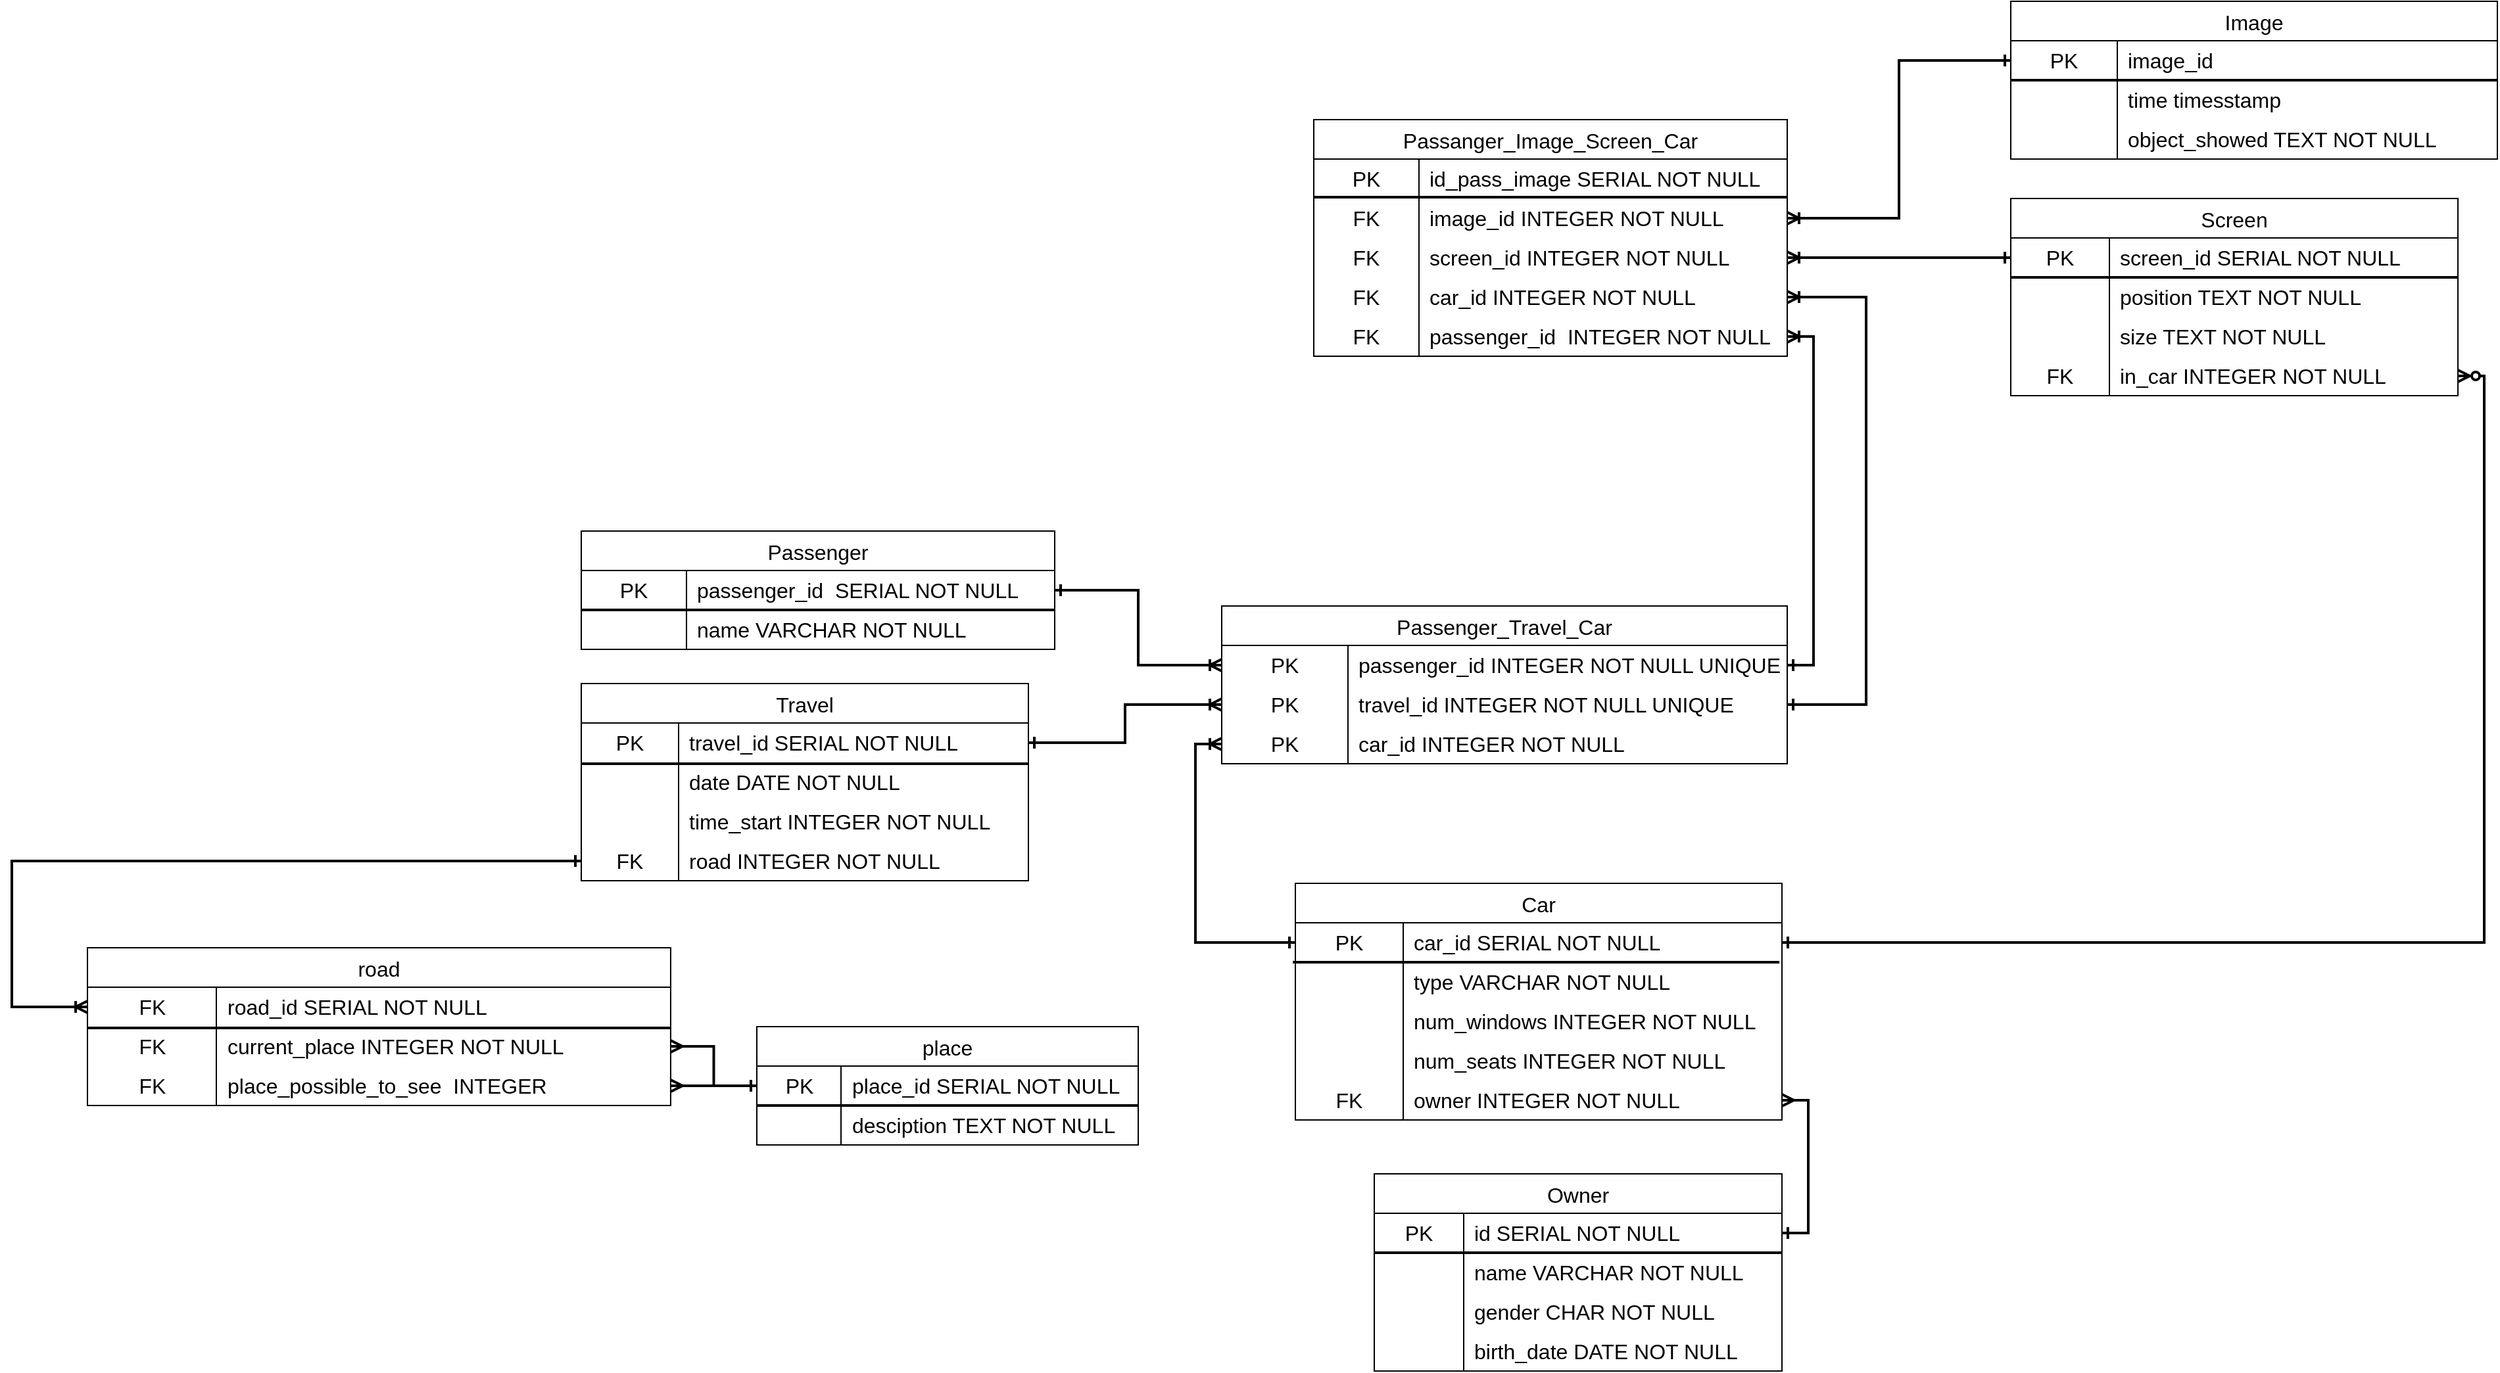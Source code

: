 <mxfile version="26.1.1">
  <diagram id="C5RBs43oDa-KdzZeNtuy" name="Page-1">
    <mxGraphModel dx="3563" dy="2204" grid="1" gridSize="10" guides="1" tooltips="1" connect="1" arrows="1" fold="1" page="1" pageScale="1" pageWidth="827" pageHeight="1169" math="0" shadow="0">
      <root>
        <mxCell id="WIyWlLk6GJQsqaUBKTNV-0" />
        <mxCell id="WIyWlLk6GJQsqaUBKTNV-1" parent="WIyWlLk6GJQsqaUBKTNV-0" />
        <mxCell id="iPoyVzdUT_Glv2zfnzg3-1" value="Owner" style="shape=table;startSize=30;container=1;collapsible=0;childLayout=tableLayout;fixedRows=1;rowLines=0;fontStyle=0;strokeColor=default;fontSize=16;" parent="WIyWlLk6GJQsqaUBKTNV-1" vertex="1">
          <mxGeometry x="-234" y="442" width="310" height="150" as="geometry" />
        </mxCell>
        <mxCell id="iPoyVzdUT_Glv2zfnzg3-2" value="" style="shape=tableRow;horizontal=0;startSize=0;swimlaneHead=0;swimlaneBody=0;top=0;left=0;bottom=0;right=0;collapsible=0;dropTarget=0;fillColor=none;points=[[0,0.5],[1,0.5]];portConstraint=eastwest;strokeColor=inherit;fontSize=16;" parent="iPoyVzdUT_Glv2zfnzg3-1" vertex="1">
          <mxGeometry y="30" width="310" height="30" as="geometry" />
        </mxCell>
        <mxCell id="iPoyVzdUT_Glv2zfnzg3-3" value="PK" style="shape=partialRectangle;html=1;whiteSpace=wrap;connectable=0;fillColor=none;top=0;left=0;bottom=0;right=0;overflow=hidden;pointerEvents=1;strokeColor=inherit;fontSize=16;" parent="iPoyVzdUT_Glv2zfnzg3-2" vertex="1">
          <mxGeometry width="68" height="30" as="geometry">
            <mxRectangle width="68" height="30" as="alternateBounds" />
          </mxGeometry>
        </mxCell>
        <mxCell id="iPoyVzdUT_Glv2zfnzg3-4" value="id SERIAL NOT NULL" style="shape=partialRectangle;html=1;whiteSpace=wrap;connectable=0;fillColor=none;top=0;left=0;bottom=0;right=0;align=left;spacingLeft=6;overflow=hidden;strokeColor=inherit;fontSize=16;" parent="iPoyVzdUT_Glv2zfnzg3-2" vertex="1">
          <mxGeometry x="68" width="242" height="30" as="geometry">
            <mxRectangle width="242" height="30" as="alternateBounds" />
          </mxGeometry>
        </mxCell>
        <mxCell id="iPoyVzdUT_Glv2zfnzg3-5" value="" style="shape=tableRow;horizontal=0;startSize=0;swimlaneHead=0;swimlaneBody=0;top=0;left=0;bottom=0;right=0;collapsible=0;dropTarget=0;fillColor=none;points=[[0,0.5],[1,0.5]];portConstraint=eastwest;strokeColor=inherit;fontSize=16;" parent="iPoyVzdUT_Glv2zfnzg3-1" vertex="1">
          <mxGeometry y="60" width="310" height="30" as="geometry" />
        </mxCell>
        <mxCell id="iPoyVzdUT_Glv2zfnzg3-6" value="" style="shape=partialRectangle;html=1;whiteSpace=wrap;connectable=0;fillColor=none;top=0;left=0;bottom=0;right=0;overflow=hidden;strokeColor=inherit;fontSize=16;" parent="iPoyVzdUT_Glv2zfnzg3-5" vertex="1">
          <mxGeometry width="68" height="30" as="geometry">
            <mxRectangle width="68" height="30" as="alternateBounds" />
          </mxGeometry>
        </mxCell>
        <mxCell id="iPoyVzdUT_Glv2zfnzg3-7" value="name VARCHAR NOT NULL" style="shape=partialRectangle;html=1;whiteSpace=wrap;connectable=0;fillColor=none;top=0;left=0;bottom=0;right=0;align=left;spacingLeft=6;overflow=hidden;strokeColor=inherit;fontSize=16;" parent="iPoyVzdUT_Glv2zfnzg3-5" vertex="1">
          <mxGeometry x="68" width="242" height="30" as="geometry">
            <mxRectangle width="242" height="30" as="alternateBounds" />
          </mxGeometry>
        </mxCell>
        <mxCell id="iPoyVzdUT_Glv2zfnzg3-8" value="" style="shape=tableRow;horizontal=0;startSize=0;swimlaneHead=0;swimlaneBody=0;top=0;left=0;bottom=0;right=0;collapsible=0;dropTarget=0;fillColor=none;points=[[0,0.5],[1,0.5]];portConstraint=eastwest;strokeColor=inherit;fontSize=16;" parent="iPoyVzdUT_Glv2zfnzg3-1" vertex="1">
          <mxGeometry y="90" width="310" height="30" as="geometry" />
        </mxCell>
        <mxCell id="iPoyVzdUT_Glv2zfnzg3-9" value="" style="shape=partialRectangle;html=1;whiteSpace=wrap;connectable=0;fillColor=none;top=0;left=0;bottom=0;right=0;overflow=hidden;strokeColor=inherit;fontSize=16;" parent="iPoyVzdUT_Glv2zfnzg3-8" vertex="1">
          <mxGeometry width="68" height="30" as="geometry">
            <mxRectangle width="68" height="30" as="alternateBounds" />
          </mxGeometry>
        </mxCell>
        <mxCell id="iPoyVzdUT_Glv2zfnzg3-10" value="gender CHAR NOT NULL" style="shape=partialRectangle;html=1;whiteSpace=wrap;connectable=0;fillColor=none;top=0;left=0;bottom=0;right=0;align=left;spacingLeft=6;overflow=hidden;strokeColor=inherit;fontSize=16;" parent="iPoyVzdUT_Glv2zfnzg3-8" vertex="1">
          <mxGeometry x="68" width="242" height="30" as="geometry">
            <mxRectangle width="242" height="30" as="alternateBounds" />
          </mxGeometry>
        </mxCell>
        <mxCell id="iPoyVzdUT_Glv2zfnzg3-15" style="shape=tableRow;horizontal=0;startSize=0;swimlaneHead=0;swimlaneBody=0;top=0;left=0;bottom=0;right=0;collapsible=0;dropTarget=0;fillColor=none;points=[[0,0.5],[1,0.5]];portConstraint=eastwest;strokeColor=inherit;fontSize=16;" parent="iPoyVzdUT_Glv2zfnzg3-1" vertex="1">
          <mxGeometry y="120" width="310" height="30" as="geometry" />
        </mxCell>
        <mxCell id="iPoyVzdUT_Glv2zfnzg3-16" style="shape=partialRectangle;html=1;whiteSpace=wrap;connectable=0;fillColor=none;top=0;left=0;bottom=0;right=0;overflow=hidden;strokeColor=inherit;fontSize=16;" parent="iPoyVzdUT_Glv2zfnzg3-15" vertex="1">
          <mxGeometry width="68" height="30" as="geometry">
            <mxRectangle width="68" height="30" as="alternateBounds" />
          </mxGeometry>
        </mxCell>
        <mxCell id="iPoyVzdUT_Glv2zfnzg3-17" value="birth_date DATE NOT NULL" style="shape=partialRectangle;html=1;whiteSpace=wrap;connectable=0;fillColor=none;top=0;left=0;bottom=0;right=0;align=left;spacingLeft=6;overflow=hidden;strokeColor=inherit;fontSize=16;" parent="iPoyVzdUT_Glv2zfnzg3-15" vertex="1">
          <mxGeometry x="68" width="242" height="30" as="geometry">
            <mxRectangle width="242" height="30" as="alternateBounds" />
          </mxGeometry>
        </mxCell>
        <mxCell id="iPoyVzdUT_Glv2zfnzg3-11" value="" style="line;strokeWidth=2;html=1;" parent="WIyWlLk6GJQsqaUBKTNV-1" vertex="1">
          <mxGeometry x="-234" y="497" width="310" height="10" as="geometry" />
        </mxCell>
        <mxCell id="iPoyVzdUT_Glv2zfnzg3-32" value="Car" style="shape=table;startSize=30;container=1;collapsible=0;childLayout=tableLayout;fixedRows=1;rowLines=0;fontStyle=0;strokeColor=default;fontSize=16;" parent="WIyWlLk6GJQsqaUBKTNV-1" vertex="1">
          <mxGeometry x="-294" y="221" width="370" height="180" as="geometry" />
        </mxCell>
        <mxCell id="iPoyVzdUT_Glv2zfnzg3-33" value="" style="shape=tableRow;horizontal=0;startSize=0;swimlaneHead=0;swimlaneBody=0;top=0;left=0;bottom=0;right=0;collapsible=0;dropTarget=0;fillColor=none;points=[[0,0.5],[1,0.5]];portConstraint=eastwest;strokeColor=inherit;fontSize=16;" parent="iPoyVzdUT_Glv2zfnzg3-32" vertex="1">
          <mxGeometry y="30" width="370" height="30" as="geometry" />
        </mxCell>
        <mxCell id="iPoyVzdUT_Glv2zfnzg3-34" value="PK" style="shape=partialRectangle;html=1;whiteSpace=wrap;connectable=0;fillColor=none;top=0;left=0;bottom=0;right=0;overflow=hidden;pointerEvents=1;strokeColor=inherit;fontSize=16;" parent="iPoyVzdUT_Glv2zfnzg3-33" vertex="1">
          <mxGeometry width="82" height="30" as="geometry">
            <mxRectangle width="82" height="30" as="alternateBounds" />
          </mxGeometry>
        </mxCell>
        <mxCell id="iPoyVzdUT_Glv2zfnzg3-35" value="car_id SERIAL NOT NULL" style="shape=partialRectangle;html=1;whiteSpace=wrap;connectable=0;fillColor=none;top=0;left=0;bottom=0;right=0;align=left;spacingLeft=6;overflow=hidden;strokeColor=inherit;fontSize=16;" parent="iPoyVzdUT_Glv2zfnzg3-33" vertex="1">
          <mxGeometry x="82" width="288" height="30" as="geometry">
            <mxRectangle width="288" height="30" as="alternateBounds" />
          </mxGeometry>
        </mxCell>
        <mxCell id="iPoyVzdUT_Glv2zfnzg3-36" value="" style="shape=tableRow;horizontal=0;startSize=0;swimlaneHead=0;swimlaneBody=0;top=0;left=0;bottom=0;right=0;collapsible=0;dropTarget=0;fillColor=none;points=[[0,0.5],[1,0.5]];portConstraint=eastwest;strokeColor=inherit;fontSize=16;" parent="iPoyVzdUT_Glv2zfnzg3-32" vertex="1">
          <mxGeometry y="60" width="370" height="30" as="geometry" />
        </mxCell>
        <mxCell id="iPoyVzdUT_Glv2zfnzg3-37" value="" style="shape=partialRectangle;html=1;whiteSpace=wrap;connectable=0;fillColor=none;top=0;left=0;bottom=0;right=0;overflow=hidden;strokeColor=inherit;fontSize=16;" parent="iPoyVzdUT_Glv2zfnzg3-36" vertex="1">
          <mxGeometry width="82" height="30" as="geometry">
            <mxRectangle width="82" height="30" as="alternateBounds" />
          </mxGeometry>
        </mxCell>
        <mxCell id="iPoyVzdUT_Glv2zfnzg3-38" value="type VARCHAR NOT NULL" style="shape=partialRectangle;html=1;whiteSpace=wrap;connectable=0;fillColor=none;top=0;left=0;bottom=0;right=0;align=left;spacingLeft=6;overflow=hidden;strokeColor=inherit;fontSize=16;" parent="iPoyVzdUT_Glv2zfnzg3-36" vertex="1">
          <mxGeometry x="82" width="288" height="30" as="geometry">
            <mxRectangle width="288" height="30" as="alternateBounds" />
          </mxGeometry>
        </mxCell>
        <mxCell id="iPoyVzdUT_Glv2zfnzg3-39" value="" style="shape=tableRow;horizontal=0;startSize=0;swimlaneHead=0;swimlaneBody=0;top=0;left=0;bottom=0;right=0;collapsible=0;dropTarget=0;fillColor=none;points=[[0,0.5],[1,0.5]];portConstraint=eastwest;strokeColor=inherit;fontSize=16;" parent="iPoyVzdUT_Glv2zfnzg3-32" vertex="1">
          <mxGeometry y="90" width="370" height="30" as="geometry" />
        </mxCell>
        <mxCell id="iPoyVzdUT_Glv2zfnzg3-40" value="" style="shape=partialRectangle;html=1;whiteSpace=wrap;connectable=0;fillColor=none;top=0;left=0;bottom=0;right=0;overflow=hidden;strokeColor=inherit;fontSize=16;" parent="iPoyVzdUT_Glv2zfnzg3-39" vertex="1">
          <mxGeometry width="82" height="30" as="geometry">
            <mxRectangle width="82" height="30" as="alternateBounds" />
          </mxGeometry>
        </mxCell>
        <mxCell id="iPoyVzdUT_Glv2zfnzg3-41" value="num_windows INTEGER NOT NULL" style="shape=partialRectangle;html=1;whiteSpace=wrap;connectable=0;fillColor=none;top=0;left=0;bottom=0;right=0;align=left;spacingLeft=6;overflow=hidden;strokeColor=inherit;fontSize=16;" parent="iPoyVzdUT_Glv2zfnzg3-39" vertex="1">
          <mxGeometry x="82" width="288" height="30" as="geometry">
            <mxRectangle width="288" height="30" as="alternateBounds" />
          </mxGeometry>
        </mxCell>
        <mxCell id="iPoyVzdUT_Glv2zfnzg3-42" style="shape=tableRow;horizontal=0;startSize=0;swimlaneHead=0;swimlaneBody=0;top=0;left=0;bottom=0;right=0;collapsible=0;dropTarget=0;fillColor=none;points=[[0,0.5],[1,0.5]];portConstraint=eastwest;strokeColor=inherit;fontSize=16;" parent="iPoyVzdUT_Glv2zfnzg3-32" vertex="1">
          <mxGeometry y="120" width="370" height="30" as="geometry" />
        </mxCell>
        <mxCell id="iPoyVzdUT_Glv2zfnzg3-43" style="shape=partialRectangle;html=1;whiteSpace=wrap;connectable=0;fillColor=none;top=0;left=0;bottom=0;right=0;overflow=hidden;strokeColor=inherit;fontSize=16;" parent="iPoyVzdUT_Glv2zfnzg3-42" vertex="1">
          <mxGeometry width="82" height="30" as="geometry">
            <mxRectangle width="82" height="30" as="alternateBounds" />
          </mxGeometry>
        </mxCell>
        <mxCell id="iPoyVzdUT_Glv2zfnzg3-44" value="num_seats INTEGER NOT NULL" style="shape=partialRectangle;html=1;whiteSpace=wrap;connectable=0;fillColor=none;top=0;left=0;bottom=0;right=0;align=left;spacingLeft=6;overflow=hidden;strokeColor=inherit;fontSize=16;" parent="iPoyVzdUT_Glv2zfnzg3-42" vertex="1">
          <mxGeometry x="82" width="288" height="30" as="geometry">
            <mxRectangle width="288" height="30" as="alternateBounds" />
          </mxGeometry>
        </mxCell>
        <mxCell id="iPoyVzdUT_Glv2zfnzg3-148" style="shape=tableRow;horizontal=0;startSize=0;swimlaneHead=0;swimlaneBody=0;top=0;left=0;bottom=0;right=0;collapsible=0;dropTarget=0;fillColor=none;points=[[0,0.5],[1,0.5]];portConstraint=eastwest;strokeColor=inherit;fontSize=16;" parent="iPoyVzdUT_Glv2zfnzg3-32" vertex="1">
          <mxGeometry y="150" width="370" height="30" as="geometry" />
        </mxCell>
        <mxCell id="iPoyVzdUT_Glv2zfnzg3-149" value="FK" style="shape=partialRectangle;html=1;whiteSpace=wrap;connectable=0;fillColor=none;top=0;left=0;bottom=0;right=0;overflow=hidden;strokeColor=inherit;fontSize=16;" parent="iPoyVzdUT_Glv2zfnzg3-148" vertex="1">
          <mxGeometry width="82" height="30" as="geometry">
            <mxRectangle width="82" height="30" as="alternateBounds" />
          </mxGeometry>
        </mxCell>
        <mxCell id="iPoyVzdUT_Glv2zfnzg3-150" value="owner INTEGER NOT NULL" style="shape=partialRectangle;html=1;whiteSpace=wrap;connectable=0;fillColor=none;top=0;left=0;bottom=0;right=0;align=left;spacingLeft=6;overflow=hidden;strokeColor=inherit;fontSize=16;" parent="iPoyVzdUT_Glv2zfnzg3-148" vertex="1">
          <mxGeometry x="82" width="288" height="30" as="geometry">
            <mxRectangle width="288" height="30" as="alternateBounds" />
          </mxGeometry>
        </mxCell>
        <mxCell id="iPoyVzdUT_Glv2zfnzg3-45" value="" style="line;strokeWidth=2;html=1;" parent="WIyWlLk6GJQsqaUBKTNV-1" vertex="1">
          <mxGeometry x="-295.95" y="276" width="370" height="10" as="geometry" />
        </mxCell>
        <mxCell id="iPoyVzdUT_Glv2zfnzg3-46" value="Travel" style="shape=table;startSize=30;container=1;collapsible=0;childLayout=tableLayout;fixedRows=1;rowLines=0;fontStyle=0;strokeColor=default;fontSize=16;" parent="WIyWlLk6GJQsqaUBKTNV-1" vertex="1">
          <mxGeometry x="-837" y="69" width="340" height="150" as="geometry" />
        </mxCell>
        <mxCell id="iPoyVzdUT_Glv2zfnzg3-47" value="" style="shape=tableRow;horizontal=0;startSize=0;swimlaneHead=0;swimlaneBody=0;top=0;left=0;bottom=0;right=0;collapsible=0;dropTarget=0;fillColor=none;points=[[0,0.5],[1,0.5]];portConstraint=eastwest;strokeColor=inherit;fontSize=16;" parent="iPoyVzdUT_Glv2zfnzg3-46" vertex="1">
          <mxGeometry y="30" width="340" height="30" as="geometry" />
        </mxCell>
        <mxCell id="iPoyVzdUT_Glv2zfnzg3-48" value="PK" style="shape=partialRectangle;html=1;whiteSpace=wrap;connectable=0;fillColor=none;top=0;left=0;bottom=0;right=0;overflow=hidden;pointerEvents=1;strokeColor=inherit;fontSize=16;" parent="iPoyVzdUT_Glv2zfnzg3-47" vertex="1">
          <mxGeometry width="74" height="30" as="geometry">
            <mxRectangle width="74" height="30" as="alternateBounds" />
          </mxGeometry>
        </mxCell>
        <mxCell id="iPoyVzdUT_Glv2zfnzg3-49" value="travel_id SERIAL NOT NULL" style="shape=partialRectangle;html=1;whiteSpace=wrap;connectable=0;fillColor=none;top=0;left=0;bottom=0;right=0;align=left;spacingLeft=6;overflow=hidden;strokeColor=inherit;fontSize=16;" parent="iPoyVzdUT_Glv2zfnzg3-47" vertex="1">
          <mxGeometry x="74" width="266" height="30" as="geometry">
            <mxRectangle width="266" height="30" as="alternateBounds" />
          </mxGeometry>
        </mxCell>
        <mxCell id="iPoyVzdUT_Glv2zfnzg3-50" value="" style="shape=tableRow;horizontal=0;startSize=0;swimlaneHead=0;swimlaneBody=0;top=0;left=0;bottom=0;right=0;collapsible=0;dropTarget=0;fillColor=none;points=[[0,0.5],[1,0.5]];portConstraint=eastwest;strokeColor=inherit;fontSize=16;" parent="iPoyVzdUT_Glv2zfnzg3-46" vertex="1">
          <mxGeometry y="60" width="340" height="30" as="geometry" />
        </mxCell>
        <mxCell id="iPoyVzdUT_Glv2zfnzg3-51" value="" style="shape=partialRectangle;html=1;whiteSpace=wrap;connectable=0;fillColor=none;top=0;left=0;bottom=0;right=0;overflow=hidden;strokeColor=inherit;fontSize=16;" parent="iPoyVzdUT_Glv2zfnzg3-50" vertex="1">
          <mxGeometry width="74" height="30" as="geometry">
            <mxRectangle width="74" height="30" as="alternateBounds" />
          </mxGeometry>
        </mxCell>
        <mxCell id="iPoyVzdUT_Glv2zfnzg3-52" value="date DATE NOT NULL" style="shape=partialRectangle;html=1;whiteSpace=wrap;connectable=0;fillColor=none;top=0;left=0;bottom=0;right=0;align=left;spacingLeft=6;overflow=hidden;strokeColor=inherit;fontSize=16;" parent="iPoyVzdUT_Glv2zfnzg3-50" vertex="1">
          <mxGeometry x="74" width="266" height="30" as="geometry">
            <mxRectangle width="266" height="30" as="alternateBounds" />
          </mxGeometry>
        </mxCell>
        <mxCell id="iPoyVzdUT_Glv2zfnzg3-53" value="" style="shape=tableRow;horizontal=0;startSize=0;swimlaneHead=0;swimlaneBody=0;top=0;left=0;bottom=0;right=0;collapsible=0;dropTarget=0;fillColor=none;points=[[0,0.5],[1,0.5]];portConstraint=eastwest;strokeColor=inherit;fontSize=16;" parent="iPoyVzdUT_Glv2zfnzg3-46" vertex="1">
          <mxGeometry y="90" width="340" height="30" as="geometry" />
        </mxCell>
        <mxCell id="iPoyVzdUT_Glv2zfnzg3-54" value="" style="shape=partialRectangle;html=1;whiteSpace=wrap;connectable=0;fillColor=none;top=0;left=0;bottom=0;right=0;overflow=hidden;strokeColor=inherit;fontSize=16;" parent="iPoyVzdUT_Glv2zfnzg3-53" vertex="1">
          <mxGeometry width="74" height="30" as="geometry">
            <mxRectangle width="74" height="30" as="alternateBounds" />
          </mxGeometry>
        </mxCell>
        <mxCell id="iPoyVzdUT_Glv2zfnzg3-55" value="time_start INTEGER NOT NULL" style="shape=partialRectangle;html=1;whiteSpace=wrap;connectable=0;fillColor=none;top=0;left=0;bottom=0;right=0;align=left;spacingLeft=6;overflow=hidden;strokeColor=inherit;fontSize=16;" parent="iPoyVzdUT_Glv2zfnzg3-53" vertex="1">
          <mxGeometry x="74" width="266" height="30" as="geometry">
            <mxRectangle width="266" height="30" as="alternateBounds" />
          </mxGeometry>
        </mxCell>
        <mxCell id="iPoyVzdUT_Glv2zfnzg3-151" style="shape=tableRow;horizontal=0;startSize=0;swimlaneHead=0;swimlaneBody=0;top=0;left=0;bottom=0;right=0;collapsible=0;dropTarget=0;fillColor=none;points=[[0,0.5],[1,0.5]];portConstraint=eastwest;strokeColor=inherit;fontSize=16;" parent="iPoyVzdUT_Glv2zfnzg3-46" vertex="1">
          <mxGeometry y="120" width="340" height="30" as="geometry" />
        </mxCell>
        <mxCell id="iPoyVzdUT_Glv2zfnzg3-152" value="FK" style="shape=partialRectangle;html=1;whiteSpace=wrap;connectable=0;fillColor=none;top=0;left=0;bottom=0;right=0;overflow=hidden;strokeColor=inherit;fontSize=16;" parent="iPoyVzdUT_Glv2zfnzg3-151" vertex="1">
          <mxGeometry width="74" height="30" as="geometry">
            <mxRectangle width="74" height="30" as="alternateBounds" />
          </mxGeometry>
        </mxCell>
        <mxCell id="iPoyVzdUT_Glv2zfnzg3-153" value="road INTEGER NOT NULL" style="shape=partialRectangle;html=1;whiteSpace=wrap;connectable=0;fillColor=none;top=0;left=0;bottom=0;right=0;align=left;spacingLeft=6;overflow=hidden;strokeColor=inherit;fontSize=16;" parent="iPoyVzdUT_Glv2zfnzg3-151" vertex="1">
          <mxGeometry x="74" width="266" height="30" as="geometry">
            <mxRectangle width="266" height="30" as="alternateBounds" />
          </mxGeometry>
        </mxCell>
        <mxCell id="iPoyVzdUT_Glv2zfnzg3-59" value="" style="line;strokeWidth=2;html=1;" parent="WIyWlLk6GJQsqaUBKTNV-1" vertex="1">
          <mxGeometry x="-837" y="125" width="340" height="10" as="geometry" />
        </mxCell>
        <mxCell id="iPoyVzdUT_Glv2zfnzg3-60" value="Image" style="shape=table;startSize=30;container=1;collapsible=0;childLayout=tableLayout;fixedRows=1;rowLines=0;fontStyle=0;strokeColor=default;fontSize=16;" parent="WIyWlLk6GJQsqaUBKTNV-1" vertex="1">
          <mxGeometry x="250" y="-450" width="370" height="120" as="geometry" />
        </mxCell>
        <mxCell id="iPoyVzdUT_Glv2zfnzg3-61" value="" style="shape=tableRow;horizontal=0;startSize=0;swimlaneHead=0;swimlaneBody=0;top=0;left=0;bottom=0;right=0;collapsible=0;dropTarget=0;fillColor=none;points=[[0,0.5],[1,0.5]];portConstraint=eastwest;strokeColor=inherit;fontSize=16;" parent="iPoyVzdUT_Glv2zfnzg3-60" vertex="1">
          <mxGeometry y="30" width="370" height="30" as="geometry" />
        </mxCell>
        <mxCell id="iPoyVzdUT_Glv2zfnzg3-62" value="PK" style="shape=partialRectangle;html=1;whiteSpace=wrap;connectable=0;fillColor=none;top=0;left=0;bottom=0;right=0;overflow=hidden;pointerEvents=1;strokeColor=inherit;fontSize=16;" parent="iPoyVzdUT_Glv2zfnzg3-61" vertex="1">
          <mxGeometry width="81" height="30" as="geometry">
            <mxRectangle width="81" height="30" as="alternateBounds" />
          </mxGeometry>
        </mxCell>
        <mxCell id="iPoyVzdUT_Glv2zfnzg3-63" value="image_id" style="shape=partialRectangle;html=1;whiteSpace=wrap;connectable=0;fillColor=none;top=0;left=0;bottom=0;right=0;align=left;spacingLeft=6;overflow=hidden;strokeColor=inherit;fontSize=16;" parent="iPoyVzdUT_Glv2zfnzg3-61" vertex="1">
          <mxGeometry x="81" width="289" height="30" as="geometry">
            <mxRectangle width="289" height="30" as="alternateBounds" />
          </mxGeometry>
        </mxCell>
        <mxCell id="IphEw1jB7qVJTpc6AcwF-75" style="shape=tableRow;horizontal=0;startSize=0;swimlaneHead=0;swimlaneBody=0;top=0;left=0;bottom=0;right=0;collapsible=0;dropTarget=0;fillColor=none;points=[[0,0.5],[1,0.5]];portConstraint=eastwest;strokeColor=inherit;fontSize=16;" parent="iPoyVzdUT_Glv2zfnzg3-60" vertex="1">
          <mxGeometry y="60" width="370" height="30" as="geometry" />
        </mxCell>
        <mxCell id="IphEw1jB7qVJTpc6AcwF-76" style="shape=partialRectangle;html=1;whiteSpace=wrap;connectable=0;fillColor=none;top=0;left=0;bottom=0;right=0;overflow=hidden;pointerEvents=1;strokeColor=inherit;fontSize=16;" parent="IphEw1jB7qVJTpc6AcwF-75" vertex="1">
          <mxGeometry width="81" height="30" as="geometry">
            <mxRectangle width="81" height="30" as="alternateBounds" />
          </mxGeometry>
        </mxCell>
        <mxCell id="IphEw1jB7qVJTpc6AcwF-77" value="time timesstamp&amp;nbsp;" style="shape=partialRectangle;html=1;whiteSpace=wrap;connectable=0;fillColor=none;top=0;left=0;bottom=0;right=0;align=left;spacingLeft=6;overflow=hidden;strokeColor=inherit;fontSize=16;" parent="IphEw1jB7qVJTpc6AcwF-75" vertex="1">
          <mxGeometry x="81" width="289" height="30" as="geometry">
            <mxRectangle width="289" height="30" as="alternateBounds" />
          </mxGeometry>
        </mxCell>
        <mxCell id="iPoyVzdUT_Glv2zfnzg3-70" style="shape=tableRow;horizontal=0;startSize=0;swimlaneHead=0;swimlaneBody=0;top=0;left=0;bottom=0;right=0;collapsible=0;dropTarget=0;fillColor=none;points=[[0,0.5],[1,0.5]];portConstraint=eastwest;strokeColor=inherit;fontSize=16;" parent="iPoyVzdUT_Glv2zfnzg3-60" vertex="1">
          <mxGeometry y="90" width="370" height="30" as="geometry" />
        </mxCell>
        <mxCell id="iPoyVzdUT_Glv2zfnzg3-71" style="shape=partialRectangle;html=1;whiteSpace=wrap;connectable=0;fillColor=none;top=0;left=0;bottom=0;right=0;overflow=hidden;strokeColor=inherit;fontSize=16;" parent="iPoyVzdUT_Glv2zfnzg3-70" vertex="1">
          <mxGeometry width="81" height="30" as="geometry">
            <mxRectangle width="81" height="30" as="alternateBounds" />
          </mxGeometry>
        </mxCell>
        <mxCell id="iPoyVzdUT_Glv2zfnzg3-72" value="object_showed TEXT NOT NULL" style="shape=partialRectangle;html=1;whiteSpace=wrap;connectable=0;fillColor=none;top=0;left=0;bottom=0;right=0;align=left;spacingLeft=6;overflow=hidden;strokeColor=inherit;fontSize=16;" parent="iPoyVzdUT_Glv2zfnzg3-70" vertex="1">
          <mxGeometry x="81" width="289" height="30" as="geometry">
            <mxRectangle width="289" height="30" as="alternateBounds" />
          </mxGeometry>
        </mxCell>
        <mxCell id="iPoyVzdUT_Glv2zfnzg3-73" value="" style="line;strokeWidth=2;html=1;" parent="WIyWlLk6GJQsqaUBKTNV-1" vertex="1">
          <mxGeometry x="250" y="-395" width="370" height="10" as="geometry" />
        </mxCell>
        <mxCell id="iPoyVzdUT_Glv2zfnzg3-74" value="Screen" style="shape=table;startSize=30;container=1;collapsible=0;childLayout=tableLayout;fixedRows=1;rowLines=0;fontStyle=0;strokeColor=default;fontSize=16;" parent="WIyWlLk6GJQsqaUBKTNV-1" vertex="1">
          <mxGeometry x="250" y="-300" width="340" height="150" as="geometry" />
        </mxCell>
        <mxCell id="iPoyVzdUT_Glv2zfnzg3-75" value="" style="shape=tableRow;horizontal=0;startSize=0;swimlaneHead=0;swimlaneBody=0;top=0;left=0;bottom=0;right=0;collapsible=0;dropTarget=0;fillColor=none;points=[[0,0.5],[1,0.5]];portConstraint=eastwest;strokeColor=inherit;fontSize=16;" parent="iPoyVzdUT_Glv2zfnzg3-74" vertex="1">
          <mxGeometry y="30" width="340" height="30" as="geometry" />
        </mxCell>
        <mxCell id="iPoyVzdUT_Glv2zfnzg3-76" value="PK" style="shape=partialRectangle;html=1;whiteSpace=wrap;connectable=0;fillColor=none;top=0;left=0;bottom=0;right=0;overflow=hidden;pointerEvents=1;strokeColor=inherit;fontSize=16;" parent="iPoyVzdUT_Glv2zfnzg3-75" vertex="1">
          <mxGeometry width="75" height="30" as="geometry">
            <mxRectangle width="75" height="30" as="alternateBounds" />
          </mxGeometry>
        </mxCell>
        <mxCell id="iPoyVzdUT_Glv2zfnzg3-77" value="screen_id SERIAL NOT NULL" style="shape=partialRectangle;html=1;whiteSpace=wrap;connectable=0;fillColor=none;top=0;left=0;bottom=0;right=0;align=left;spacingLeft=6;overflow=hidden;strokeColor=inherit;fontSize=16;" parent="iPoyVzdUT_Glv2zfnzg3-75" vertex="1">
          <mxGeometry x="75" width="265" height="30" as="geometry">
            <mxRectangle width="265" height="30" as="alternateBounds" />
          </mxGeometry>
        </mxCell>
        <mxCell id="iPoyVzdUT_Glv2zfnzg3-78" value="" style="shape=tableRow;horizontal=0;startSize=0;swimlaneHead=0;swimlaneBody=0;top=0;left=0;bottom=0;right=0;collapsible=0;dropTarget=0;fillColor=none;points=[[0,0.5],[1,0.5]];portConstraint=eastwest;strokeColor=inherit;fontSize=16;" parent="iPoyVzdUT_Glv2zfnzg3-74" vertex="1">
          <mxGeometry y="60" width="340" height="30" as="geometry" />
        </mxCell>
        <mxCell id="iPoyVzdUT_Glv2zfnzg3-79" value="" style="shape=partialRectangle;html=1;whiteSpace=wrap;connectable=0;fillColor=none;top=0;left=0;bottom=0;right=0;overflow=hidden;strokeColor=inherit;fontSize=16;" parent="iPoyVzdUT_Glv2zfnzg3-78" vertex="1">
          <mxGeometry width="75" height="30" as="geometry">
            <mxRectangle width="75" height="30" as="alternateBounds" />
          </mxGeometry>
        </mxCell>
        <mxCell id="iPoyVzdUT_Glv2zfnzg3-80" value="position TEXT&amp;nbsp;NOT NULL" style="shape=partialRectangle;html=1;whiteSpace=wrap;connectable=0;fillColor=none;top=0;left=0;bottom=0;right=0;align=left;spacingLeft=6;overflow=hidden;strokeColor=inherit;fontSize=16;" parent="iPoyVzdUT_Glv2zfnzg3-78" vertex="1">
          <mxGeometry x="75" width="265" height="30" as="geometry">
            <mxRectangle width="265" height="30" as="alternateBounds" />
          </mxGeometry>
        </mxCell>
        <mxCell id="iPoyVzdUT_Glv2zfnzg3-81" value="" style="shape=tableRow;horizontal=0;startSize=0;swimlaneHead=0;swimlaneBody=0;top=0;left=0;bottom=0;right=0;collapsible=0;dropTarget=0;fillColor=none;points=[[0,0.5],[1,0.5]];portConstraint=eastwest;strokeColor=inherit;fontSize=16;" parent="iPoyVzdUT_Glv2zfnzg3-74" vertex="1">
          <mxGeometry y="90" width="340" height="30" as="geometry" />
        </mxCell>
        <mxCell id="iPoyVzdUT_Glv2zfnzg3-82" value="" style="shape=partialRectangle;html=1;whiteSpace=wrap;connectable=0;fillColor=none;top=0;left=0;bottom=0;right=0;overflow=hidden;strokeColor=inherit;fontSize=16;" parent="iPoyVzdUT_Glv2zfnzg3-81" vertex="1">
          <mxGeometry width="75" height="30" as="geometry">
            <mxRectangle width="75" height="30" as="alternateBounds" />
          </mxGeometry>
        </mxCell>
        <mxCell id="iPoyVzdUT_Glv2zfnzg3-83" value="size TEXT NOT NULL" style="shape=partialRectangle;html=1;whiteSpace=wrap;connectable=0;fillColor=none;top=0;left=0;bottom=0;right=0;align=left;spacingLeft=6;overflow=hidden;strokeColor=inherit;fontSize=16;" parent="iPoyVzdUT_Glv2zfnzg3-81" vertex="1">
          <mxGeometry x="75" width="265" height="30" as="geometry">
            <mxRectangle width="265" height="30" as="alternateBounds" />
          </mxGeometry>
        </mxCell>
        <mxCell id="iPoyVzdUT_Glv2zfnzg3-84" style="shape=tableRow;horizontal=0;startSize=0;swimlaneHead=0;swimlaneBody=0;top=0;left=0;bottom=0;right=0;collapsible=0;dropTarget=0;fillColor=none;points=[[0,0.5],[1,0.5]];portConstraint=eastwest;strokeColor=inherit;fontSize=16;" parent="iPoyVzdUT_Glv2zfnzg3-74" vertex="1">
          <mxGeometry y="120" width="340" height="30" as="geometry" />
        </mxCell>
        <mxCell id="iPoyVzdUT_Glv2zfnzg3-85" value="FK" style="shape=partialRectangle;html=1;whiteSpace=wrap;connectable=0;fillColor=none;top=0;left=0;bottom=0;right=0;overflow=hidden;strokeColor=inherit;fontSize=16;" parent="iPoyVzdUT_Glv2zfnzg3-84" vertex="1">
          <mxGeometry width="75" height="30" as="geometry">
            <mxRectangle width="75" height="30" as="alternateBounds" />
          </mxGeometry>
        </mxCell>
        <mxCell id="iPoyVzdUT_Glv2zfnzg3-86" value="in_car INTEGER NOT NULL" style="shape=partialRectangle;html=1;whiteSpace=wrap;connectable=0;fillColor=none;top=0;left=0;bottom=0;right=0;align=left;spacingLeft=6;overflow=hidden;strokeColor=inherit;fontSize=16;" parent="iPoyVzdUT_Glv2zfnzg3-84" vertex="1">
          <mxGeometry x="75" width="265" height="30" as="geometry">
            <mxRectangle width="265" height="30" as="alternateBounds" />
          </mxGeometry>
        </mxCell>
        <mxCell id="iPoyVzdUT_Glv2zfnzg3-88" value="Passenger" style="shape=table;startSize=30;container=1;collapsible=0;childLayout=tableLayout;fixedRows=1;rowLines=0;fontStyle=0;strokeColor=default;fontSize=16;" parent="WIyWlLk6GJQsqaUBKTNV-1" vertex="1">
          <mxGeometry x="-837" y="-47" width="360" height="90" as="geometry" />
        </mxCell>
        <mxCell id="iPoyVzdUT_Glv2zfnzg3-89" value="" style="shape=tableRow;horizontal=0;startSize=0;swimlaneHead=0;swimlaneBody=0;top=0;left=0;bottom=0;right=0;collapsible=0;dropTarget=0;fillColor=none;points=[[0,0.5],[1,0.5]];portConstraint=eastwest;strokeColor=inherit;fontSize=16;" parent="iPoyVzdUT_Glv2zfnzg3-88" vertex="1">
          <mxGeometry y="30" width="360" height="30" as="geometry" />
        </mxCell>
        <mxCell id="iPoyVzdUT_Glv2zfnzg3-90" value="PK" style="shape=partialRectangle;html=1;whiteSpace=wrap;connectable=0;fillColor=none;top=0;left=0;bottom=0;right=0;overflow=hidden;pointerEvents=1;strokeColor=inherit;fontSize=16;" parent="iPoyVzdUT_Glv2zfnzg3-89" vertex="1">
          <mxGeometry width="80" height="30" as="geometry">
            <mxRectangle width="80" height="30" as="alternateBounds" />
          </mxGeometry>
        </mxCell>
        <mxCell id="iPoyVzdUT_Glv2zfnzg3-91" value="passenger_id&amp;nbsp; SERIAL NOT NULL" style="shape=partialRectangle;html=1;whiteSpace=wrap;connectable=0;fillColor=none;top=0;left=0;bottom=0;right=0;align=left;spacingLeft=6;overflow=hidden;strokeColor=inherit;fontSize=16;" parent="iPoyVzdUT_Glv2zfnzg3-89" vertex="1">
          <mxGeometry x="80" width="280" height="30" as="geometry">
            <mxRectangle width="280" height="30" as="alternateBounds" />
          </mxGeometry>
        </mxCell>
        <mxCell id="iPoyVzdUT_Glv2zfnzg3-92" value="" style="shape=tableRow;horizontal=0;startSize=0;swimlaneHead=0;swimlaneBody=0;top=0;left=0;bottom=0;right=0;collapsible=0;dropTarget=0;fillColor=none;points=[[0,0.5],[1,0.5]];portConstraint=eastwest;strokeColor=inherit;fontSize=16;" parent="iPoyVzdUT_Glv2zfnzg3-88" vertex="1">
          <mxGeometry y="60" width="360" height="30" as="geometry" />
        </mxCell>
        <mxCell id="iPoyVzdUT_Glv2zfnzg3-93" value="" style="shape=partialRectangle;html=1;whiteSpace=wrap;connectable=0;fillColor=none;top=0;left=0;bottom=0;right=0;overflow=hidden;strokeColor=inherit;fontSize=16;" parent="iPoyVzdUT_Glv2zfnzg3-92" vertex="1">
          <mxGeometry width="80" height="30" as="geometry">
            <mxRectangle width="80" height="30" as="alternateBounds" />
          </mxGeometry>
        </mxCell>
        <mxCell id="iPoyVzdUT_Glv2zfnzg3-94" value="name VARCHAR NOT NULL" style="shape=partialRectangle;html=1;whiteSpace=wrap;connectable=0;fillColor=none;top=0;left=0;bottom=0;right=0;align=left;spacingLeft=6;overflow=hidden;strokeColor=inherit;fontSize=16;" parent="iPoyVzdUT_Glv2zfnzg3-92" vertex="1">
          <mxGeometry x="80" width="280" height="30" as="geometry">
            <mxRectangle width="280" height="30" as="alternateBounds" />
          </mxGeometry>
        </mxCell>
        <mxCell id="iPoyVzdUT_Glv2zfnzg3-101" value="" style="line;strokeWidth=2;html=1;" parent="WIyWlLk6GJQsqaUBKTNV-1" vertex="1">
          <mxGeometry x="-837" y="8" width="360" height="10" as="geometry" />
        </mxCell>
        <mxCell id="iPoyVzdUT_Glv2zfnzg3-102" value="place" style="shape=table;startSize=30;container=1;collapsible=0;childLayout=tableLayout;fixedRows=1;rowLines=0;fontStyle=0;strokeColor=default;fontSize=16;" parent="WIyWlLk6GJQsqaUBKTNV-1" vertex="1">
          <mxGeometry x="-703.5" y="330" width="290" height="90" as="geometry" />
        </mxCell>
        <mxCell id="iPoyVzdUT_Glv2zfnzg3-103" value="" style="shape=tableRow;horizontal=0;startSize=0;swimlaneHead=0;swimlaneBody=0;top=0;left=0;bottom=0;right=0;collapsible=0;dropTarget=0;fillColor=none;points=[[0,0.5],[1,0.5]];portConstraint=eastwest;strokeColor=inherit;fontSize=16;" parent="iPoyVzdUT_Glv2zfnzg3-102" vertex="1">
          <mxGeometry y="30" width="290" height="30" as="geometry" />
        </mxCell>
        <mxCell id="iPoyVzdUT_Glv2zfnzg3-104" value="PK" style="shape=partialRectangle;html=1;whiteSpace=wrap;connectable=0;fillColor=none;top=0;left=0;bottom=0;right=0;overflow=hidden;pointerEvents=1;strokeColor=inherit;fontSize=16;" parent="iPoyVzdUT_Glv2zfnzg3-103" vertex="1">
          <mxGeometry width="64" height="30" as="geometry">
            <mxRectangle width="64" height="30" as="alternateBounds" />
          </mxGeometry>
        </mxCell>
        <mxCell id="iPoyVzdUT_Glv2zfnzg3-105" value="place_id SERIAL NOT NULL" style="shape=partialRectangle;html=1;whiteSpace=wrap;connectable=0;fillColor=none;top=0;left=0;bottom=0;right=0;align=left;spacingLeft=6;overflow=hidden;strokeColor=inherit;fontSize=16;" parent="iPoyVzdUT_Glv2zfnzg3-103" vertex="1">
          <mxGeometry x="64" width="226" height="30" as="geometry">
            <mxRectangle width="226" height="30" as="alternateBounds" />
          </mxGeometry>
        </mxCell>
        <mxCell id="iPoyVzdUT_Glv2zfnzg3-106" value="" style="shape=tableRow;horizontal=0;startSize=0;swimlaneHead=0;swimlaneBody=0;top=0;left=0;bottom=0;right=0;collapsible=0;dropTarget=0;fillColor=none;points=[[0,0.5],[1,0.5]];portConstraint=eastwest;strokeColor=inherit;fontSize=16;" parent="iPoyVzdUT_Glv2zfnzg3-102" vertex="1">
          <mxGeometry y="60" width="290" height="30" as="geometry" />
        </mxCell>
        <mxCell id="iPoyVzdUT_Glv2zfnzg3-107" value="" style="shape=partialRectangle;html=1;whiteSpace=wrap;connectable=0;fillColor=none;top=0;left=0;bottom=0;right=0;overflow=hidden;strokeColor=inherit;fontSize=16;" parent="iPoyVzdUT_Glv2zfnzg3-106" vertex="1">
          <mxGeometry width="64" height="30" as="geometry">
            <mxRectangle width="64" height="30" as="alternateBounds" />
          </mxGeometry>
        </mxCell>
        <mxCell id="iPoyVzdUT_Glv2zfnzg3-108" value="desciption TEXT NOT NULL" style="shape=partialRectangle;html=1;whiteSpace=wrap;connectable=0;fillColor=none;top=0;left=0;bottom=0;right=0;align=left;spacingLeft=6;overflow=hidden;strokeColor=inherit;fontSize=16;" parent="iPoyVzdUT_Glv2zfnzg3-106" vertex="1">
          <mxGeometry x="64" width="226" height="30" as="geometry">
            <mxRectangle width="226" height="30" as="alternateBounds" />
          </mxGeometry>
        </mxCell>
        <mxCell id="iPoyVzdUT_Glv2zfnzg3-115" value="" style="line;strokeWidth=2;html=1;" parent="WIyWlLk6GJQsqaUBKTNV-1" vertex="1">
          <mxGeometry x="-703.5" y="385" width="290" height="10" as="geometry" />
        </mxCell>
        <mxCell id="iPoyVzdUT_Glv2zfnzg3-144" value="" style="line;strokeWidth=2;html=1;" parent="WIyWlLk6GJQsqaUBKTNV-1" vertex="1">
          <mxGeometry x="250" y="-245" width="340" height="10" as="geometry" />
        </mxCell>
        <mxCell id="iPoyVzdUT_Glv2zfnzg3-206" style="edgeStyle=orthogonalEdgeStyle;rounded=0;orthogonalLoop=1;jettySize=auto;html=1;entryX=1;entryY=0.5;entryDx=0;entryDy=0;startArrow=ERone;startFill=0;endArrow=ERmany;endFill=0;strokeWidth=2;" parent="WIyWlLk6GJQsqaUBKTNV-1" source="iPoyVzdUT_Glv2zfnzg3-2" target="iPoyVzdUT_Glv2zfnzg3-148" edge="1">
          <mxGeometry relative="1" as="geometry">
            <Array as="points">
              <mxPoint x="96.0" y="487" />
              <mxPoint x="96.0" y="386" />
            </Array>
          </mxGeometry>
        </mxCell>
        <mxCell id="iPoyVzdUT_Glv2zfnzg3-207" style="edgeStyle=orthogonalEdgeStyle;rounded=0;orthogonalLoop=1;jettySize=auto;html=1;exitX=1;exitY=0.5;exitDx=0;exitDy=0;entryX=1;entryY=0.5;entryDx=0;entryDy=0;startArrow=ERone;startFill=0;endArrow=ERzeroToMany;endFill=0;strokeWidth=2;" parent="WIyWlLk6GJQsqaUBKTNV-1" source="iPoyVzdUT_Glv2zfnzg3-33" target="iPoyVzdUT_Glv2zfnzg3-84" edge="1">
          <mxGeometry relative="1" as="geometry" />
        </mxCell>
        <mxCell id="IphEw1jB7qVJTpc6AcwF-3" style="edgeStyle=orthogonalEdgeStyle;rounded=0;orthogonalLoop=1;jettySize=auto;html=1;exitX=1;exitY=0.5;exitDx=0;exitDy=0;entryX=1;entryY=0.5;entryDx=0;entryDy=0;endArrow=ERone;endFill=0;startArrow=ERone;startFill=0;strokeWidth=2;" parent="WIyWlLk6GJQsqaUBKTNV-1" target="iPoyVzdUT_Glv2zfnzg3-61" edge="1">
          <mxGeometry relative="1" as="geometry" />
        </mxCell>
        <mxCell id="IphEw1jB7qVJTpc6AcwF-9" value="road" style="shape=table;startSize=30;container=1;collapsible=0;childLayout=tableLayout;fixedRows=1;rowLines=0;fontStyle=0;strokeColor=default;fontSize=16;" parent="WIyWlLk6GJQsqaUBKTNV-1" vertex="1">
          <mxGeometry x="-1212.5" y="270" width="443.47" height="120" as="geometry" />
        </mxCell>
        <mxCell id="IphEw1jB7qVJTpc6AcwF-10" value="" style="shape=tableRow;horizontal=0;startSize=0;swimlaneHead=0;swimlaneBody=0;top=0;left=0;bottom=0;right=0;collapsible=0;dropTarget=0;fillColor=none;points=[[0,0.5],[1,0.5]];portConstraint=eastwest;strokeColor=inherit;fontSize=16;" parent="IphEw1jB7qVJTpc6AcwF-9" vertex="1">
          <mxGeometry y="30" width="443.47" height="30" as="geometry" />
        </mxCell>
        <mxCell id="IphEw1jB7qVJTpc6AcwF-11" value="FK" style="shape=partialRectangle;html=1;whiteSpace=wrap;connectable=0;fillColor=none;top=0;left=0;bottom=0;right=0;overflow=hidden;pointerEvents=1;strokeColor=inherit;fontSize=16;" parent="IphEw1jB7qVJTpc6AcwF-10" vertex="1">
          <mxGeometry width="98" height="30" as="geometry">
            <mxRectangle width="98" height="30" as="alternateBounds" />
          </mxGeometry>
        </mxCell>
        <mxCell id="IphEw1jB7qVJTpc6AcwF-12" value="road_id SERIAL NOT NULL" style="shape=partialRectangle;html=1;whiteSpace=wrap;connectable=0;fillColor=none;top=0;left=0;bottom=0;right=0;align=left;spacingLeft=6;overflow=hidden;strokeColor=inherit;fontSize=16;" parent="IphEw1jB7qVJTpc6AcwF-10" vertex="1">
          <mxGeometry x="98" width="345" height="30" as="geometry">
            <mxRectangle width="345" height="30" as="alternateBounds" />
          </mxGeometry>
        </mxCell>
        <mxCell id="IphEw1jB7qVJTpc6AcwF-34" style="shape=tableRow;horizontal=0;startSize=0;swimlaneHead=0;swimlaneBody=0;top=0;left=0;bottom=0;right=0;collapsible=0;dropTarget=0;fillColor=none;points=[[0,0.5],[1,0.5]];portConstraint=eastwest;strokeColor=inherit;fontSize=16;" parent="IphEw1jB7qVJTpc6AcwF-9" vertex="1">
          <mxGeometry y="60" width="443.47" height="30" as="geometry" />
        </mxCell>
        <mxCell id="IphEw1jB7qVJTpc6AcwF-35" value="FK" style="shape=partialRectangle;html=1;whiteSpace=wrap;connectable=0;fillColor=none;top=0;left=0;bottom=0;right=0;overflow=hidden;strokeColor=inherit;fontSize=16;" parent="IphEw1jB7qVJTpc6AcwF-34" vertex="1">
          <mxGeometry width="98" height="30" as="geometry">
            <mxRectangle width="98" height="30" as="alternateBounds" />
          </mxGeometry>
        </mxCell>
        <mxCell id="IphEw1jB7qVJTpc6AcwF-36" value="current_place INTEGER NOT NULL" style="shape=partialRectangle;html=1;whiteSpace=wrap;connectable=0;fillColor=none;top=0;left=0;bottom=0;right=0;align=left;spacingLeft=6;overflow=hidden;strokeColor=inherit;fontSize=16;" parent="IphEw1jB7qVJTpc6AcwF-34" vertex="1">
          <mxGeometry x="98" width="345" height="30" as="geometry">
            <mxRectangle width="345" height="30" as="alternateBounds" />
          </mxGeometry>
        </mxCell>
        <mxCell id="IphEw1jB7qVJTpc6AcwF-16" style="shape=tableRow;horizontal=0;startSize=0;swimlaneHead=0;swimlaneBody=0;top=0;left=0;bottom=0;right=0;collapsible=0;dropTarget=0;fillColor=none;points=[[0,0.5],[1,0.5]];portConstraint=eastwest;strokeColor=inherit;fontSize=16;" parent="IphEw1jB7qVJTpc6AcwF-9" vertex="1">
          <mxGeometry y="90" width="443.47" height="30" as="geometry" />
        </mxCell>
        <mxCell id="IphEw1jB7qVJTpc6AcwF-17" value="FK" style="shape=partialRectangle;html=1;whiteSpace=wrap;connectable=0;fillColor=none;top=0;left=0;bottom=0;right=0;overflow=hidden;strokeColor=inherit;fontSize=16;" parent="IphEw1jB7qVJTpc6AcwF-16" vertex="1">
          <mxGeometry width="98" height="30" as="geometry">
            <mxRectangle width="98" height="30" as="alternateBounds" />
          </mxGeometry>
        </mxCell>
        <mxCell id="IphEw1jB7qVJTpc6AcwF-18" value="place_possible_to_see&amp;nbsp; INTEGER" style="shape=partialRectangle;html=1;whiteSpace=wrap;connectable=0;fillColor=none;top=0;left=0;bottom=0;right=0;align=left;spacingLeft=6;overflow=hidden;strokeColor=inherit;fontSize=16;" parent="IphEw1jB7qVJTpc6AcwF-16" vertex="1">
          <mxGeometry x="98" width="345" height="30" as="geometry">
            <mxRectangle width="345" height="30" as="alternateBounds" />
          </mxGeometry>
        </mxCell>
        <mxCell id="IphEw1jB7qVJTpc6AcwF-19" value="" style="line;strokeWidth=2;html=1;" parent="WIyWlLk6GJQsqaUBKTNV-1" vertex="1">
          <mxGeometry x="-1213" y="326" width="444.47" height="10" as="geometry" />
        </mxCell>
        <mxCell id="IphEw1jB7qVJTpc6AcwF-38" style="edgeStyle=orthogonalEdgeStyle;rounded=0;orthogonalLoop=1;jettySize=auto;html=1;exitX=1;exitY=0.5;exitDx=0;exitDy=0;entryX=0;entryY=0.5;entryDx=0;entryDy=0;endArrow=ERone;endFill=0;startArrow=ERmany;startFill=0;strokeWidth=2;" parent="WIyWlLk6GJQsqaUBKTNV-1" source="IphEw1jB7qVJTpc6AcwF-34" target="iPoyVzdUT_Glv2zfnzg3-103" edge="1">
          <mxGeometry relative="1" as="geometry" />
        </mxCell>
        <mxCell id="IphEw1jB7qVJTpc6AcwF-47" style="edgeStyle=orthogonalEdgeStyle;rounded=0;orthogonalLoop=1;jettySize=auto;html=1;exitX=1;exitY=0.5;exitDx=0;exitDy=0;entryX=0;entryY=0.5;entryDx=0;entryDy=0;endArrow=ERone;endFill=0;startArrow=ERmany;startFill=0;strokeWidth=2;" parent="WIyWlLk6GJQsqaUBKTNV-1" source="IphEw1jB7qVJTpc6AcwF-16" target="iPoyVzdUT_Glv2zfnzg3-103" edge="1">
          <mxGeometry relative="1" as="geometry">
            <mxPoint x="-689.5" y="355" as="sourcePoint" />
            <mxPoint x="-601.5" y="420" as="targetPoint" />
          </mxGeometry>
        </mxCell>
        <mxCell id="IphEw1jB7qVJTpc6AcwF-64" value="Passanger_Image_Screen_Car" style="shape=table;startSize=30;container=1;collapsible=0;childLayout=tableLayout;fixedRows=1;rowLines=0;fontStyle=0;strokeColor=default;fontSize=16;" parent="WIyWlLk6GJQsqaUBKTNV-1" vertex="1">
          <mxGeometry x="-280" y="-360" width="360" height="180" as="geometry" />
        </mxCell>
        <mxCell id="IphEw1jB7qVJTpc6AcwF-65" value="" style="shape=tableRow;horizontal=0;startSize=0;swimlaneHead=0;swimlaneBody=0;top=0;left=0;bottom=0;right=0;collapsible=0;dropTarget=0;fillColor=none;points=[[0,0.5],[1,0.5]];portConstraint=eastwest;strokeColor=inherit;fontSize=16;" parent="IphEw1jB7qVJTpc6AcwF-64" vertex="1">
          <mxGeometry y="30" width="360" height="30" as="geometry" />
        </mxCell>
        <mxCell id="IphEw1jB7qVJTpc6AcwF-66" value="PK" style="shape=partialRectangle;html=1;whiteSpace=wrap;connectable=0;fillColor=none;top=0;left=0;bottom=0;right=0;overflow=hidden;pointerEvents=1;strokeColor=inherit;fontSize=16;" parent="IphEw1jB7qVJTpc6AcwF-65" vertex="1">
          <mxGeometry width="80" height="30" as="geometry">
            <mxRectangle width="80" height="30" as="alternateBounds" />
          </mxGeometry>
        </mxCell>
        <mxCell id="IphEw1jB7qVJTpc6AcwF-67" value="id_pass_image SERIAL NOT NULL" style="shape=partialRectangle;html=1;whiteSpace=wrap;connectable=0;fillColor=none;top=0;left=0;bottom=0;right=0;align=left;spacingLeft=6;overflow=hidden;strokeColor=inherit;fontSize=16;" parent="IphEw1jB7qVJTpc6AcwF-65" vertex="1">
          <mxGeometry x="80" width="280" height="30" as="geometry">
            <mxRectangle width="280" height="30" as="alternateBounds" />
          </mxGeometry>
        </mxCell>
        <mxCell id="IphEw1jB7qVJTpc6AcwF-85" style="shape=tableRow;horizontal=0;startSize=0;swimlaneHead=0;swimlaneBody=0;top=0;left=0;bottom=0;right=0;collapsible=0;dropTarget=0;fillColor=none;points=[[0,0.5],[1,0.5]];portConstraint=eastwest;strokeColor=inherit;fontSize=16;" parent="IphEw1jB7qVJTpc6AcwF-64" vertex="1">
          <mxGeometry y="60" width="360" height="30" as="geometry" />
        </mxCell>
        <mxCell id="IphEw1jB7qVJTpc6AcwF-86" value="FK" style="shape=partialRectangle;html=1;whiteSpace=wrap;connectable=0;fillColor=none;top=0;left=0;bottom=0;right=0;overflow=hidden;pointerEvents=1;strokeColor=inherit;fontSize=16;" parent="IphEw1jB7qVJTpc6AcwF-85" vertex="1">
          <mxGeometry width="80" height="30" as="geometry">
            <mxRectangle width="80" height="30" as="alternateBounds" />
          </mxGeometry>
        </mxCell>
        <mxCell id="IphEw1jB7qVJTpc6AcwF-87" value="image_id INTEGER NOT NULL" style="shape=partialRectangle;html=1;whiteSpace=wrap;connectable=0;fillColor=none;top=0;left=0;bottom=0;right=0;align=left;spacingLeft=6;overflow=hidden;strokeColor=inherit;fontSize=16;" parent="IphEw1jB7qVJTpc6AcwF-85" vertex="1">
          <mxGeometry x="80" width="280" height="30" as="geometry">
            <mxRectangle width="280" height="30" as="alternateBounds" />
          </mxGeometry>
        </mxCell>
        <mxCell id="IphEw1jB7qVJTpc6AcwF-68" value="" style="shape=tableRow;horizontal=0;startSize=0;swimlaneHead=0;swimlaneBody=0;top=0;left=0;bottom=0;right=0;collapsible=0;dropTarget=0;fillColor=none;points=[[0,0.5],[1,0.5]];portConstraint=eastwest;strokeColor=inherit;fontSize=16;" parent="IphEw1jB7qVJTpc6AcwF-64" vertex="1">
          <mxGeometry y="90" width="360" height="30" as="geometry" />
        </mxCell>
        <mxCell id="IphEw1jB7qVJTpc6AcwF-69" value="FK" style="shape=partialRectangle;html=1;whiteSpace=wrap;connectable=0;fillColor=none;top=0;left=0;bottom=0;right=0;overflow=hidden;strokeColor=inherit;fontSize=16;" parent="IphEw1jB7qVJTpc6AcwF-68" vertex="1">
          <mxGeometry width="80" height="30" as="geometry">
            <mxRectangle width="80" height="30" as="alternateBounds" />
          </mxGeometry>
        </mxCell>
        <mxCell id="IphEw1jB7qVJTpc6AcwF-70" value="screen_id INTEGER NOT NULL" style="shape=partialRectangle;html=1;whiteSpace=wrap;connectable=0;fillColor=none;top=0;left=0;bottom=0;right=0;align=left;spacingLeft=6;overflow=hidden;strokeColor=inherit;fontSize=16;" parent="IphEw1jB7qVJTpc6AcwF-68" vertex="1">
          <mxGeometry x="80" width="280" height="30" as="geometry">
            <mxRectangle width="280" height="30" as="alternateBounds" />
          </mxGeometry>
        </mxCell>
        <mxCell id="IphEw1jB7qVJTpc6AcwF-82" style="shape=tableRow;horizontal=0;startSize=0;swimlaneHead=0;swimlaneBody=0;top=0;left=0;bottom=0;right=0;collapsible=0;dropTarget=0;fillColor=none;points=[[0,0.5],[1,0.5]];portConstraint=eastwest;strokeColor=inherit;fontSize=16;" parent="IphEw1jB7qVJTpc6AcwF-64" vertex="1">
          <mxGeometry y="120" width="360" height="30" as="geometry" />
        </mxCell>
        <mxCell id="IphEw1jB7qVJTpc6AcwF-83" value="FK" style="shape=partialRectangle;html=1;whiteSpace=wrap;connectable=0;fillColor=none;top=0;left=0;bottom=0;right=0;overflow=hidden;strokeColor=inherit;fontSize=16;" parent="IphEw1jB7qVJTpc6AcwF-82" vertex="1">
          <mxGeometry width="80" height="30" as="geometry">
            <mxRectangle width="80" height="30" as="alternateBounds" />
          </mxGeometry>
        </mxCell>
        <mxCell id="IphEw1jB7qVJTpc6AcwF-84" value="car_id INTEGER NOT NULL" style="shape=partialRectangle;html=1;whiteSpace=wrap;connectable=0;fillColor=none;top=0;left=0;bottom=0;right=0;align=left;spacingLeft=6;overflow=hidden;strokeColor=inherit;fontSize=16;" parent="IphEw1jB7qVJTpc6AcwF-82" vertex="1">
          <mxGeometry x="80" width="280" height="30" as="geometry">
            <mxRectangle width="280" height="30" as="alternateBounds" />
          </mxGeometry>
        </mxCell>
        <mxCell id="aBGHjK8zelmEAhZDFWWJ-34" style="shape=tableRow;horizontal=0;startSize=0;swimlaneHead=0;swimlaneBody=0;top=0;left=0;bottom=0;right=0;collapsible=0;dropTarget=0;fillColor=none;points=[[0,0.5],[1,0.5]];portConstraint=eastwest;strokeColor=inherit;fontSize=16;" vertex="1" parent="IphEw1jB7qVJTpc6AcwF-64">
          <mxGeometry y="150" width="360" height="30" as="geometry" />
        </mxCell>
        <mxCell id="aBGHjK8zelmEAhZDFWWJ-35" value="FK" style="shape=partialRectangle;html=1;whiteSpace=wrap;connectable=0;fillColor=none;top=0;left=0;bottom=0;right=0;overflow=hidden;strokeColor=inherit;fontSize=16;" vertex="1" parent="aBGHjK8zelmEAhZDFWWJ-34">
          <mxGeometry width="80" height="30" as="geometry">
            <mxRectangle width="80" height="30" as="alternateBounds" />
          </mxGeometry>
        </mxCell>
        <mxCell id="aBGHjK8zelmEAhZDFWWJ-36" value="passenger_id&amp;nbsp;&amp;nbsp;INTEGER NOT NULL" style="shape=partialRectangle;html=1;whiteSpace=wrap;connectable=0;fillColor=none;top=0;left=0;bottom=0;right=0;align=left;spacingLeft=6;overflow=hidden;strokeColor=inherit;fontSize=16;" vertex="1" parent="aBGHjK8zelmEAhZDFWWJ-34">
          <mxGeometry x="80" width="280" height="30" as="geometry">
            <mxRectangle width="280" height="30" as="alternateBounds" />
          </mxGeometry>
        </mxCell>
        <mxCell id="IphEw1jB7qVJTpc6AcwF-94" value="" style="line;strokeWidth=2;html=1;" parent="WIyWlLk6GJQsqaUBKTNV-1" vertex="1">
          <mxGeometry x="-280" y="-306" width="360" height="10" as="geometry" />
        </mxCell>
        <mxCell id="aBGHjK8zelmEAhZDFWWJ-16" value="Passenger_Travel_Car" style="shape=table;startSize=30;container=1;collapsible=0;childLayout=tableLayout;fixedRows=1;rowLines=0;fontStyle=0;strokeColor=default;fontSize=16;" vertex="1" parent="WIyWlLk6GJQsqaUBKTNV-1">
          <mxGeometry x="-350" y="10" width="430" height="120" as="geometry" />
        </mxCell>
        <mxCell id="aBGHjK8zelmEAhZDFWWJ-20" style="shape=tableRow;horizontal=0;startSize=0;swimlaneHead=0;swimlaneBody=0;top=0;left=0;bottom=0;right=0;collapsible=0;dropTarget=0;fillColor=none;points=[[0,0.5],[1,0.5]];portConstraint=eastwest;strokeColor=inherit;fontSize=16;" vertex="1" parent="aBGHjK8zelmEAhZDFWWJ-16">
          <mxGeometry y="30" width="430" height="30" as="geometry" />
        </mxCell>
        <mxCell id="aBGHjK8zelmEAhZDFWWJ-21" value="PK" style="shape=partialRectangle;html=1;whiteSpace=wrap;connectable=0;fillColor=none;top=0;left=0;bottom=0;right=0;overflow=hidden;pointerEvents=1;strokeColor=inherit;fontSize=16;" vertex="1" parent="aBGHjK8zelmEAhZDFWWJ-20">
          <mxGeometry width="96" height="30" as="geometry">
            <mxRectangle width="96" height="30" as="alternateBounds" />
          </mxGeometry>
        </mxCell>
        <mxCell id="aBGHjK8zelmEAhZDFWWJ-22" value="passenger_id INTEGER NOT NULL UNIQUE" style="shape=partialRectangle;html=1;whiteSpace=wrap;connectable=0;fillColor=none;top=0;left=0;bottom=0;right=0;align=left;spacingLeft=6;overflow=hidden;strokeColor=inherit;fontSize=16;" vertex="1" parent="aBGHjK8zelmEAhZDFWWJ-20">
          <mxGeometry x="96" width="334" height="30" as="geometry">
            <mxRectangle width="334" height="30" as="alternateBounds" />
          </mxGeometry>
        </mxCell>
        <mxCell id="aBGHjK8zelmEAhZDFWWJ-23" value="" style="shape=tableRow;horizontal=0;startSize=0;swimlaneHead=0;swimlaneBody=0;top=0;left=0;bottom=0;right=0;collapsible=0;dropTarget=0;fillColor=none;points=[[0,0.5],[1,0.5]];portConstraint=eastwest;strokeColor=inherit;fontSize=16;" vertex="1" parent="aBGHjK8zelmEAhZDFWWJ-16">
          <mxGeometry y="60" width="430" height="30" as="geometry" />
        </mxCell>
        <mxCell id="aBGHjK8zelmEAhZDFWWJ-24" value="PK" style="shape=partialRectangle;html=1;whiteSpace=wrap;connectable=0;fillColor=none;top=0;left=0;bottom=0;right=0;overflow=hidden;strokeColor=inherit;fontSize=16;" vertex="1" parent="aBGHjK8zelmEAhZDFWWJ-23">
          <mxGeometry width="96" height="30" as="geometry">
            <mxRectangle width="96" height="30" as="alternateBounds" />
          </mxGeometry>
        </mxCell>
        <mxCell id="aBGHjK8zelmEAhZDFWWJ-25" value="travel_id INTEGER NOT NULL UNIQUE" style="shape=partialRectangle;html=1;whiteSpace=wrap;connectable=0;fillColor=none;top=0;left=0;bottom=0;right=0;align=left;spacingLeft=6;overflow=hidden;strokeColor=inherit;fontSize=16;" vertex="1" parent="aBGHjK8zelmEAhZDFWWJ-23">
          <mxGeometry x="96" width="334" height="30" as="geometry">
            <mxRectangle width="334" height="30" as="alternateBounds" />
          </mxGeometry>
        </mxCell>
        <mxCell id="aBGHjK8zelmEAhZDFWWJ-26" style="shape=tableRow;horizontal=0;startSize=0;swimlaneHead=0;swimlaneBody=0;top=0;left=0;bottom=0;right=0;collapsible=0;dropTarget=0;fillColor=none;points=[[0,0.5],[1,0.5]];portConstraint=eastwest;strokeColor=inherit;fontSize=16;" vertex="1" parent="aBGHjK8zelmEAhZDFWWJ-16">
          <mxGeometry y="90" width="430" height="30" as="geometry" />
        </mxCell>
        <mxCell id="aBGHjK8zelmEAhZDFWWJ-27" value="PK" style="shape=partialRectangle;html=1;whiteSpace=wrap;connectable=0;fillColor=none;top=0;left=0;bottom=0;right=0;overflow=hidden;strokeColor=inherit;fontSize=16;" vertex="1" parent="aBGHjK8zelmEAhZDFWWJ-26">
          <mxGeometry width="96" height="30" as="geometry">
            <mxRectangle width="96" height="30" as="alternateBounds" />
          </mxGeometry>
        </mxCell>
        <mxCell id="aBGHjK8zelmEAhZDFWWJ-28" value="car_id INTEGER NOT NULL" style="shape=partialRectangle;html=1;whiteSpace=wrap;connectable=0;fillColor=none;top=0;left=0;bottom=0;right=0;align=left;spacingLeft=6;overflow=hidden;strokeColor=inherit;fontSize=16;" vertex="1" parent="aBGHjK8zelmEAhZDFWWJ-26">
          <mxGeometry x="96" width="334" height="30" as="geometry">
            <mxRectangle width="334" height="30" as="alternateBounds" />
          </mxGeometry>
        </mxCell>
        <mxCell id="aBGHjK8zelmEAhZDFWWJ-30" style="edgeStyle=orthogonalEdgeStyle;rounded=0;orthogonalLoop=1;jettySize=auto;html=1;entryX=0;entryY=0.5;entryDx=0;entryDy=0;strokeWidth=2;startArrow=ERone;startFill=0;endArrow=ERoneToMany;endFill=0;" edge="1" parent="WIyWlLk6GJQsqaUBKTNV-1" source="iPoyVzdUT_Glv2zfnzg3-47" target="aBGHjK8zelmEAhZDFWWJ-23">
          <mxGeometry relative="1" as="geometry" />
        </mxCell>
        <mxCell id="aBGHjK8zelmEAhZDFWWJ-32" style="edgeStyle=orthogonalEdgeStyle;rounded=0;orthogonalLoop=1;jettySize=auto;html=1;entryX=0;entryY=0.5;entryDx=0;entryDy=0;startArrow=ERone;startFill=0;endArrow=ERoneToMany;endFill=0;strokeWidth=2;" edge="1" parent="WIyWlLk6GJQsqaUBKTNV-1" source="iPoyVzdUT_Glv2zfnzg3-89" target="aBGHjK8zelmEAhZDFWWJ-20">
          <mxGeometry relative="1" as="geometry" />
        </mxCell>
        <mxCell id="aBGHjK8zelmEAhZDFWWJ-46" style="edgeStyle=orthogonalEdgeStyle;rounded=0;orthogonalLoop=1;jettySize=auto;html=1;entryX=0;entryY=0.5;entryDx=0;entryDy=0;strokeWidth=2;endArrow=ERoneToMany;endFill=0;startArrow=ERone;startFill=0;" edge="1" parent="WIyWlLk6GJQsqaUBKTNV-1" source="iPoyVzdUT_Glv2zfnzg3-33" target="aBGHjK8zelmEAhZDFWWJ-26">
          <mxGeometry relative="1" as="geometry" />
        </mxCell>
        <mxCell id="aBGHjK8zelmEAhZDFWWJ-47" style="edgeStyle=orthogonalEdgeStyle;rounded=0;orthogonalLoop=1;jettySize=auto;html=1;entryX=0;entryY=0.5;entryDx=0;entryDy=0;endArrow=ERone;endFill=0;startArrow=ERoneToMany;startFill=0;strokeWidth=2;" edge="1" parent="WIyWlLk6GJQsqaUBKTNV-1" source="IphEw1jB7qVJTpc6AcwF-10" target="iPoyVzdUT_Glv2zfnzg3-151">
          <mxGeometry relative="1" as="geometry">
            <Array as="points">
              <mxPoint x="-1270" y="315" />
              <mxPoint x="-1270" y="204" />
            </Array>
          </mxGeometry>
        </mxCell>
        <mxCell id="aBGHjK8zelmEAhZDFWWJ-50" style="edgeStyle=orthogonalEdgeStyle;rounded=0;orthogonalLoop=1;jettySize=auto;html=1;entryX=1;entryY=0.5;entryDx=0;entryDy=0;startArrow=ERone;startFill=0;endArrow=ERoneToMany;endFill=0;strokeWidth=2;" edge="1" parent="WIyWlLk6GJQsqaUBKTNV-1" source="aBGHjK8zelmEAhZDFWWJ-20" target="aBGHjK8zelmEAhZDFWWJ-34">
          <mxGeometry relative="1" as="geometry" />
        </mxCell>
        <mxCell id="aBGHjK8zelmEAhZDFWWJ-52" style="edgeStyle=orthogonalEdgeStyle;rounded=0;orthogonalLoop=1;jettySize=auto;html=1;entryX=1;entryY=0.5;entryDx=0;entryDy=0;endArrow=ERoneToMany;endFill=0;strokeWidth=2;startArrow=ERone;startFill=0;" edge="1" parent="WIyWlLk6GJQsqaUBKTNV-1" source="iPoyVzdUT_Glv2zfnzg3-61" target="IphEw1jB7qVJTpc6AcwF-85">
          <mxGeometry relative="1" as="geometry" />
        </mxCell>
        <mxCell id="aBGHjK8zelmEAhZDFWWJ-53" style="edgeStyle=orthogonalEdgeStyle;rounded=0;orthogonalLoop=1;jettySize=auto;html=1;entryX=1;entryY=0.5;entryDx=0;entryDy=0;startArrow=ERone;startFill=0;endArrow=ERoneToMany;endFill=0;strokeWidth=2;" edge="1" parent="WIyWlLk6GJQsqaUBKTNV-1" source="iPoyVzdUT_Glv2zfnzg3-75" target="IphEw1jB7qVJTpc6AcwF-68">
          <mxGeometry relative="1" as="geometry" />
        </mxCell>
        <mxCell id="aBGHjK8zelmEAhZDFWWJ-54" style="edgeStyle=orthogonalEdgeStyle;rounded=0;orthogonalLoop=1;jettySize=auto;html=1;entryX=1;entryY=0.5;entryDx=0;entryDy=0;strokeWidth=2;startArrow=ERone;startFill=0;endArrow=ERoneToMany;endFill=0;" edge="1" parent="WIyWlLk6GJQsqaUBKTNV-1" source="aBGHjK8zelmEAhZDFWWJ-23" target="IphEw1jB7qVJTpc6AcwF-82">
          <mxGeometry relative="1" as="geometry">
            <Array as="points">
              <mxPoint x="140" y="85" />
              <mxPoint x="140" y="-225" />
            </Array>
          </mxGeometry>
        </mxCell>
      </root>
    </mxGraphModel>
  </diagram>
</mxfile>
